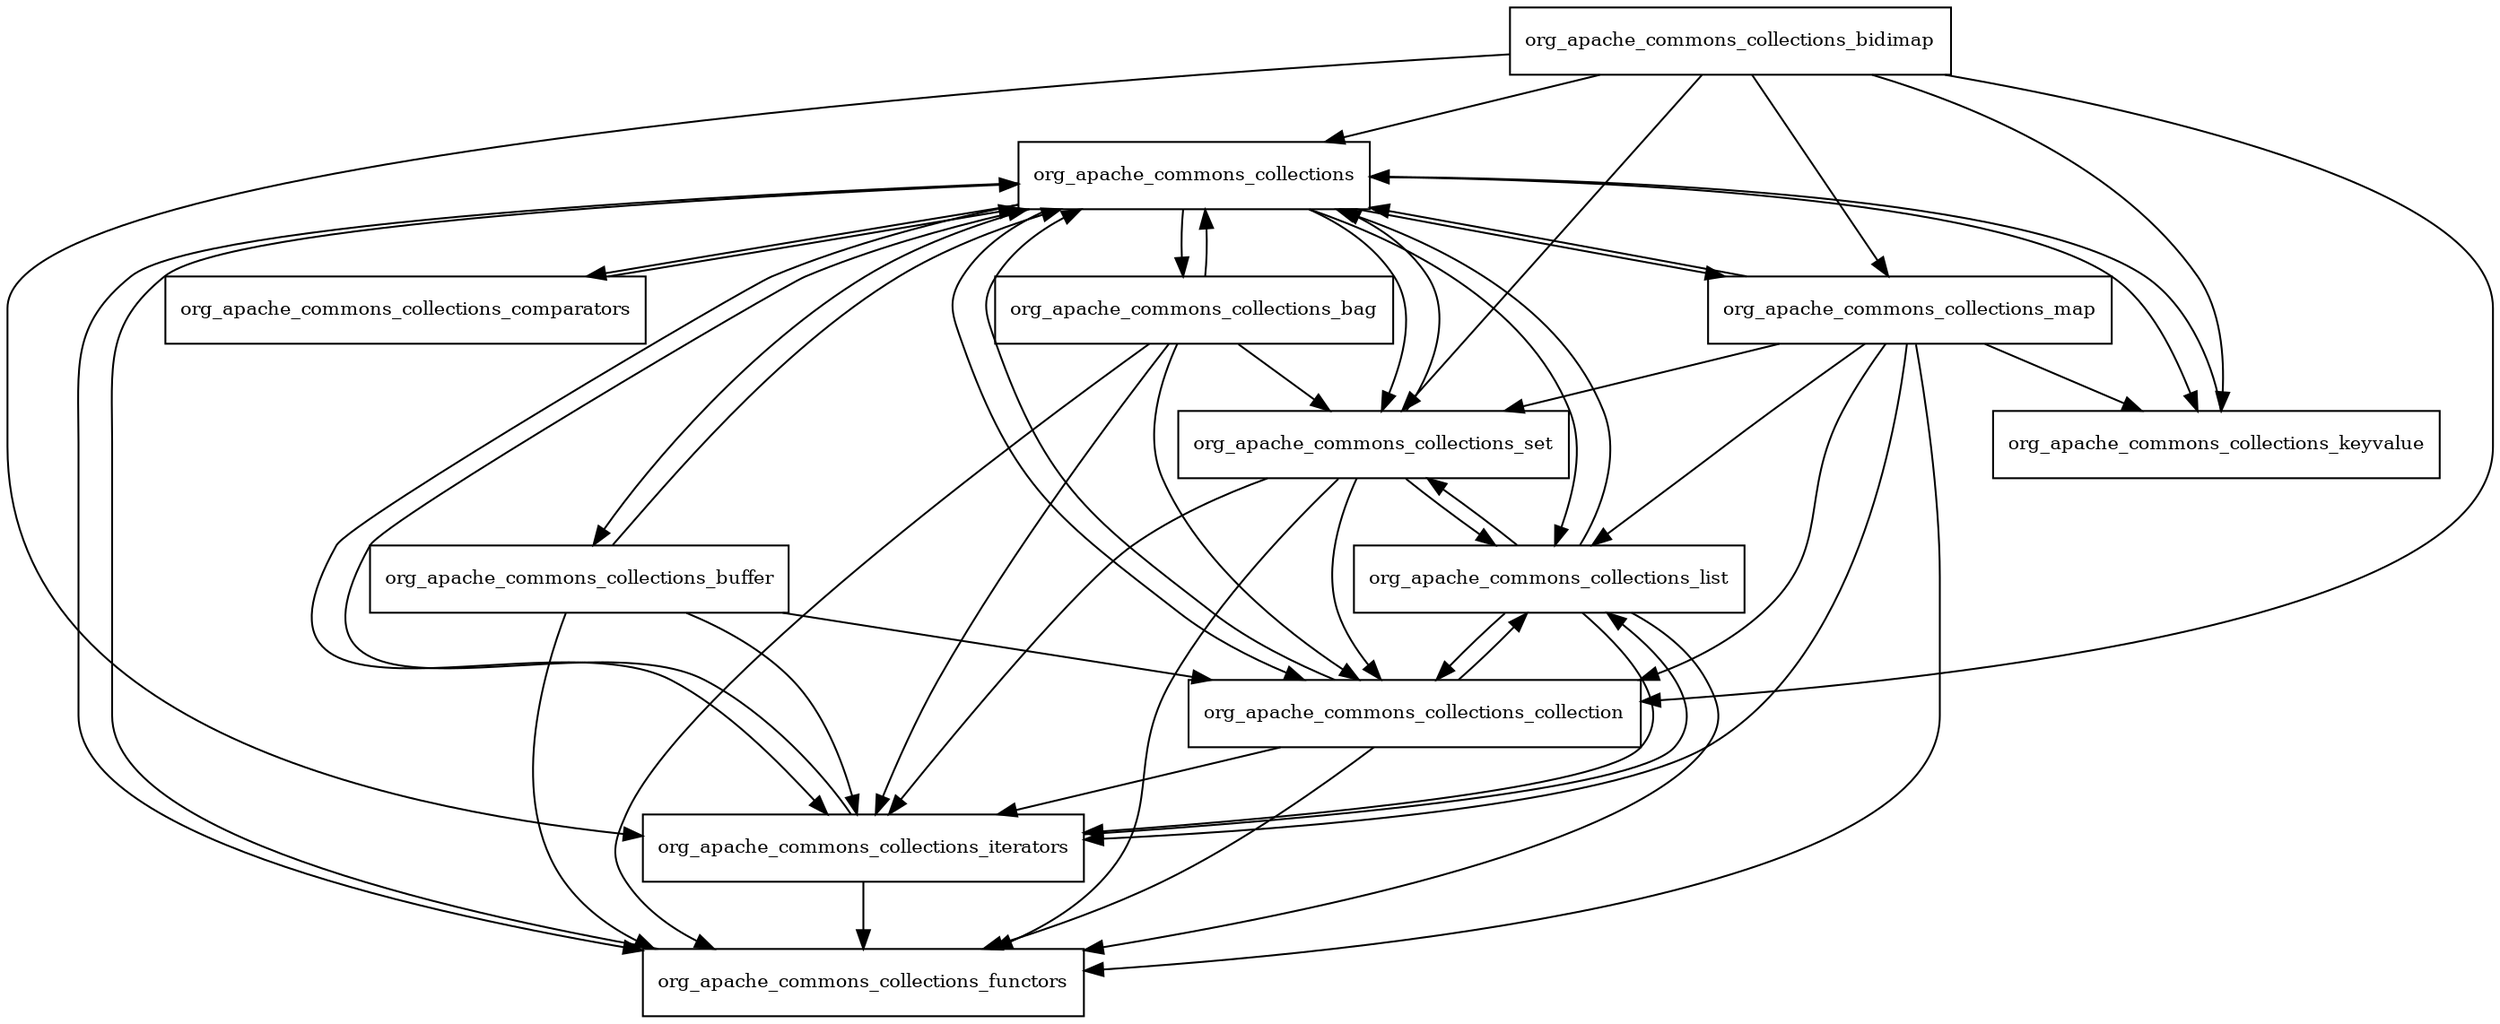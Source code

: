 digraph commons_collections_3_1_package_dependencies {
  node [shape = box, fontsize=10.0];
  org_apache_commons_collections -> org_apache_commons_collections_bag;
  org_apache_commons_collections -> org_apache_commons_collections_buffer;
  org_apache_commons_collections -> org_apache_commons_collections_collection;
  org_apache_commons_collections -> org_apache_commons_collections_comparators;
  org_apache_commons_collections -> org_apache_commons_collections_functors;
  org_apache_commons_collections -> org_apache_commons_collections_iterators;
  org_apache_commons_collections -> org_apache_commons_collections_keyvalue;
  org_apache_commons_collections -> org_apache_commons_collections_list;
  org_apache_commons_collections -> org_apache_commons_collections_map;
  org_apache_commons_collections -> org_apache_commons_collections_set;
  org_apache_commons_collections_bag -> org_apache_commons_collections;
  org_apache_commons_collections_bag -> org_apache_commons_collections_collection;
  org_apache_commons_collections_bag -> org_apache_commons_collections_functors;
  org_apache_commons_collections_bag -> org_apache_commons_collections_iterators;
  org_apache_commons_collections_bag -> org_apache_commons_collections_set;
  org_apache_commons_collections_bidimap -> org_apache_commons_collections;
  org_apache_commons_collections_bidimap -> org_apache_commons_collections_collection;
  org_apache_commons_collections_bidimap -> org_apache_commons_collections_iterators;
  org_apache_commons_collections_bidimap -> org_apache_commons_collections_keyvalue;
  org_apache_commons_collections_bidimap -> org_apache_commons_collections_map;
  org_apache_commons_collections_bidimap -> org_apache_commons_collections_set;
  org_apache_commons_collections_buffer -> org_apache_commons_collections;
  org_apache_commons_collections_buffer -> org_apache_commons_collections_collection;
  org_apache_commons_collections_buffer -> org_apache_commons_collections_functors;
  org_apache_commons_collections_buffer -> org_apache_commons_collections_iterators;
  org_apache_commons_collections_collection -> org_apache_commons_collections;
  org_apache_commons_collections_collection -> org_apache_commons_collections_functors;
  org_apache_commons_collections_collection -> org_apache_commons_collections_iterators;
  org_apache_commons_collections_collection -> org_apache_commons_collections_list;
  org_apache_commons_collections_comparators -> org_apache_commons_collections;
  org_apache_commons_collections_functors -> org_apache_commons_collections;
  org_apache_commons_collections_iterators -> org_apache_commons_collections;
  org_apache_commons_collections_iterators -> org_apache_commons_collections_functors;
  org_apache_commons_collections_iterators -> org_apache_commons_collections_list;
  org_apache_commons_collections_keyvalue -> org_apache_commons_collections;
  org_apache_commons_collections_list -> org_apache_commons_collections;
  org_apache_commons_collections_list -> org_apache_commons_collections_collection;
  org_apache_commons_collections_list -> org_apache_commons_collections_functors;
  org_apache_commons_collections_list -> org_apache_commons_collections_iterators;
  org_apache_commons_collections_list -> org_apache_commons_collections_set;
  org_apache_commons_collections_map -> org_apache_commons_collections;
  org_apache_commons_collections_map -> org_apache_commons_collections_collection;
  org_apache_commons_collections_map -> org_apache_commons_collections_functors;
  org_apache_commons_collections_map -> org_apache_commons_collections_iterators;
  org_apache_commons_collections_map -> org_apache_commons_collections_keyvalue;
  org_apache_commons_collections_map -> org_apache_commons_collections_list;
  org_apache_commons_collections_map -> org_apache_commons_collections_set;
  org_apache_commons_collections_set -> org_apache_commons_collections;
  org_apache_commons_collections_set -> org_apache_commons_collections_collection;
  org_apache_commons_collections_set -> org_apache_commons_collections_functors;
  org_apache_commons_collections_set -> org_apache_commons_collections_iterators;
  org_apache_commons_collections_set -> org_apache_commons_collections_list;
}
